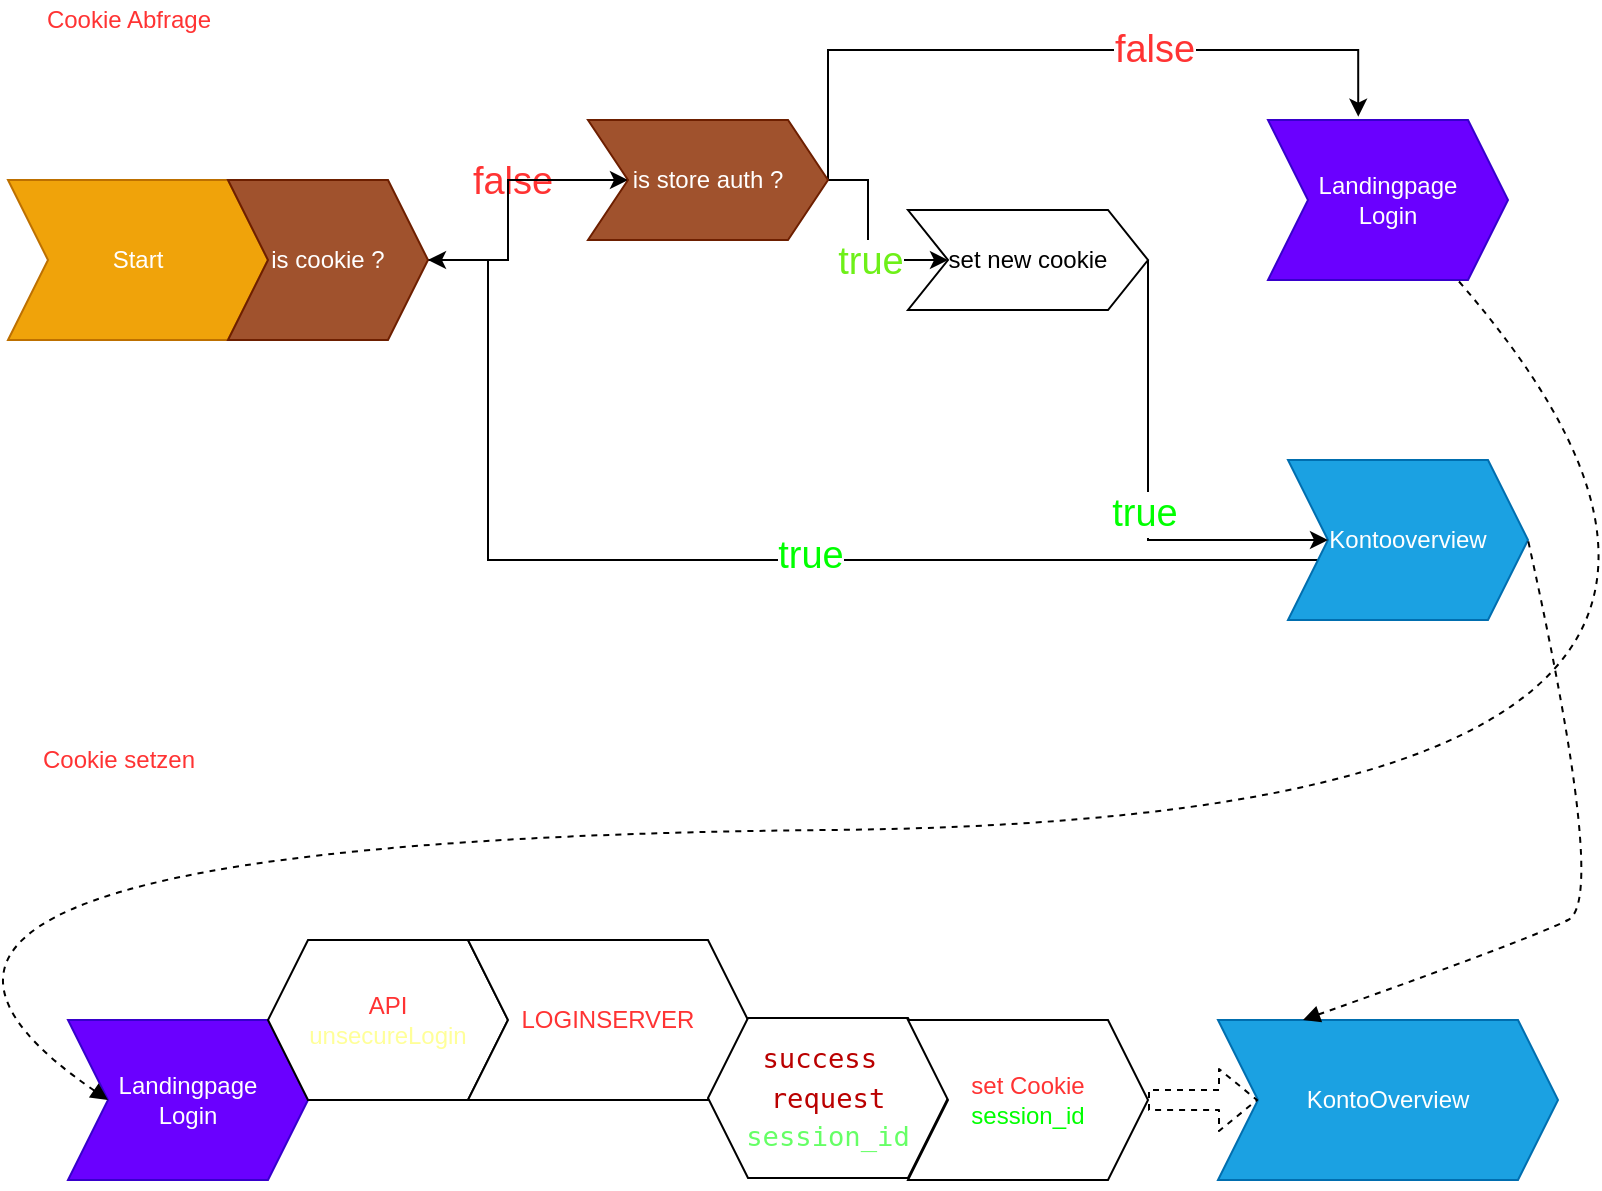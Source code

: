 <mxfile version="14.2.4" type="embed">
    <diagram id="01e3cn_y3fmrmVdLCV0V" name="Page-1">
        <mxGraphModel dx="1554" dy="302" grid="1" gridSize="10" guides="1" tooltips="1" connect="1" arrows="1" fold="1" page="1" pageScale="1" pageWidth="827" pageHeight="1169" math="0" shadow="0">
            <root>
                <mxCell id="0"/>
                <mxCell id="1" parent="0"/>
                <mxCell id="4" value="Start" style="shape=step;perimeter=stepPerimeter;whiteSpace=wrap;html=1;fixedSize=1;fillColor=#f0a30a;strokeColor=#BD7000;fontColor=#ffffff;" vertex="1" parent="1">
                    <mxGeometry y="100" width="130" height="80" as="geometry"/>
                </mxCell>
                <mxCell id="10" style="edgeStyle=orthogonalEdgeStyle;rounded=0;orthogonalLoop=1;jettySize=auto;html=1;exitX=1;exitY=0.5;exitDx=0;exitDy=0;" edge="1" parent="1" source="5" target="6">
                    <mxGeometry relative="1" as="geometry"/>
                </mxCell>
                <mxCell id="13" value="false" style="edgeLabel;html=1;align=center;verticalAlign=middle;resizable=0;points=[];fontColor=#FF3333;fontSize=19;" vertex="1" connectable="0" parent="10">
                    <mxGeometry x="0.133" y="-2" relative="1" as="geometry">
                        <mxPoint as="offset"/>
                    </mxGeometry>
                </mxCell>
                <mxCell id="11" style="edgeStyle=orthogonalEdgeStyle;rounded=0;orthogonalLoop=1;jettySize=auto;html=1;exitX=1;exitY=0.5;exitDx=0;exitDy=0;entryX=0;entryY=0.5;entryDx=0;entryDy=0;" edge="1" parent="1" source="5" target="7">
                    <mxGeometry relative="1" as="geometry">
                        <Array as="points">
                            <mxPoint x="240" y="140"/>
                            <mxPoint x="240" y="290"/>
                        </Array>
                    </mxGeometry>
                </mxCell>
                <mxCell id="12" value="true" style="edgeLabel;html=1;align=center;verticalAlign=middle;resizable=0;points=[];fontColor=#00FF00;fontSize=19;" vertex="1" connectable="0" parent="11">
                    <mxGeometry x="0.117" y="2" relative="1" as="geometry">
                        <mxPoint as="offset"/>
                    </mxGeometry>
                </mxCell>
                <mxCell id="5" value="is cookie ?" style="shape=step;perimeter=stepPerimeter;whiteSpace=wrap;html=1;fixedSize=1;fillColor=#a0522d;strokeColor=#6D1F00;fontColor=#ffffff;" vertex="1" parent="1">
                    <mxGeometry x="110" y="100" width="100" height="80" as="geometry"/>
                </mxCell>
                <mxCell id="16" style="edgeStyle=orthogonalEdgeStyle;rounded=0;orthogonalLoop=1;jettySize=auto;html=1;exitX=1;exitY=0.5;exitDx=0;exitDy=0;entryX=0.376;entryY=-0.021;entryDx=0;entryDy=0;entryPerimeter=0;" edge="1" parent="1" source="6" target="22">
                    <mxGeometry relative="1" as="geometry">
                        <mxPoint x="470" y="35" as="targetPoint"/>
                        <Array as="points">
                            <mxPoint x="410" y="35"/>
                            <mxPoint x="675" y="35"/>
                        </Array>
                    </mxGeometry>
                </mxCell>
                <mxCell id="19" value="false" style="edgeLabel;html=1;align=center;verticalAlign=middle;resizable=0;points=[];fontColor=#FF3333;fontSize=19;" vertex="1" connectable="0" parent="16">
                    <mxGeometry x="0.253" relative="1" as="geometry">
                        <mxPoint as="offset"/>
                    </mxGeometry>
                </mxCell>
                <mxCell id="17" style="edgeStyle=orthogonalEdgeStyle;rounded=0;orthogonalLoop=1;jettySize=auto;html=1;exitX=1;exitY=0.5;exitDx=0;exitDy=0;" edge="1" parent="1" source="6" target="14">
                    <mxGeometry relative="1" as="geometry"/>
                </mxCell>
                <mxCell id="18" value="true" style="edgeLabel;html=1;align=center;verticalAlign=middle;resizable=0;points=[];fontColor=#6EF018;fontSize=19;" vertex="1" connectable="0" parent="17">
                    <mxGeometry x="0.21" y="-1" relative="1" as="geometry">
                        <mxPoint as="offset"/>
                    </mxGeometry>
                </mxCell>
                <mxCell id="24" value="" style="edgeStyle=orthogonalEdgeStyle;rounded=0;orthogonalLoop=1;jettySize=auto;html=1;fontColor=#00FF00;" edge="1" parent="1" source="6" target="5">
                    <mxGeometry relative="1" as="geometry"/>
                </mxCell>
                <mxCell id="6" value="is store auth ?" style="shape=step;perimeter=stepPerimeter;whiteSpace=wrap;html=1;fixedSize=1;fillColor=#a0522d;strokeColor=#6D1F00;fontColor=#ffffff;" vertex="1" parent="1">
                    <mxGeometry x="290" y="70" width="120" height="60" as="geometry"/>
                </mxCell>
                <mxCell id="7" value="Kontooverview" style="shape=step;perimeter=stepPerimeter;whiteSpace=wrap;html=1;fixedSize=1;fillColor=#1ba1e2;strokeColor=#006EAF;fontColor=#ffffff;" vertex="1" parent="1">
                    <mxGeometry x="640" y="240" width="120" height="80" as="geometry"/>
                </mxCell>
                <mxCell id="20" style="edgeStyle=orthogonalEdgeStyle;rounded=0;orthogonalLoop=1;jettySize=auto;html=1;exitX=1;exitY=0.5;exitDx=0;exitDy=0;" edge="1" parent="1" source="14" target="7">
                    <mxGeometry relative="1" as="geometry">
                        <Array as="points">
                            <mxPoint x="570" y="280"/>
                        </Array>
                    </mxGeometry>
                </mxCell>
                <mxCell id="21" value="true" style="edgeLabel;html=1;align=center;verticalAlign=middle;resizable=0;points=[];fontColor=#00FF00;fontSize=19;" vertex="1" connectable="0" parent="20">
                    <mxGeometry x="0.103" y="-2" relative="1" as="geometry">
                        <mxPoint as="offset"/>
                    </mxGeometry>
                </mxCell>
                <mxCell id="14" value="set new cookie" style="shape=step;perimeter=stepPerimeter;whiteSpace=wrap;html=1;fixedSize=1;" vertex="1" parent="1">
                    <mxGeometry x="450" y="115" width="120" height="50" as="geometry"/>
                </mxCell>
                <mxCell id="22" value="Landingpage&lt;br&gt;Login" style="shape=step;perimeter=stepPerimeter;whiteSpace=wrap;html=1;fixedSize=1;fillColor=#6a00ff;strokeColor=#3700CC;fontColor=#ffffff;" vertex="1" parent="1">
                    <mxGeometry x="630" y="70" width="120" height="80" as="geometry"/>
                </mxCell>
                <mxCell id="27" value="Cookie Abfrage" style="text;html=1;align=center;verticalAlign=middle;resizable=0;points=[];autosize=1;fontColor=#FF3333;" vertex="1" parent="1">
                    <mxGeometry x="10" y="10" width="100" height="20" as="geometry"/>
                </mxCell>
                <mxCell id="29" value="Cookie setzen" style="text;html=1;align=center;verticalAlign=middle;resizable=0;points=[];autosize=1;fontColor=#FF3333;" vertex="1" parent="1">
                    <mxGeometry x="10" y="380" width="90" height="20" as="geometry"/>
                </mxCell>
                <mxCell id="31" value="&lt;font color=&quot;#ffffff&quot;&gt;Landingpage&lt;br&gt;Login&lt;/font&gt;" style="shape=step;perimeter=stepPerimeter;whiteSpace=wrap;html=1;fixedSize=1;fontColor=#ffffff;fillColor=#6a00ff;strokeColor=#3700CC;" vertex="1" parent="1">
                    <mxGeometry x="30" y="520" width="120" height="80" as="geometry"/>
                </mxCell>
                <mxCell id="32" value="API&lt;br&gt;&lt;font color=&quot;#ffff99&quot;&gt;unsecureLogin&lt;/font&gt;" style="shape=hexagon;perimeter=hexagonPerimeter2;whiteSpace=wrap;html=1;fixedSize=1;fontColor=#FF3333;" vertex="1" parent="1">
                    <mxGeometry x="130" y="480" width="120" height="80" as="geometry"/>
                </mxCell>
                <mxCell id="33" value="LOGINSERVER" style="shape=step;perimeter=stepPerimeter;whiteSpace=wrap;html=1;fixedSize=1;fontColor=#FF3333;" vertex="1" parent="1">
                    <mxGeometry x="230" y="480" width="140" height="80" as="geometry"/>
                </mxCell>
                <mxCell id="34" value="&lt;pre style=&quot;box-sizing: border-box ; font-family: , &amp;#34;consolas&amp;#34; , &amp;#34;liberation mono&amp;#34; , &amp;#34;menlo&amp;#34; , monospace ; font-size: 13.6px ; margin-top: 0px ; margin-bottom: 0px ; overflow-wrap: normal ; padding: 16px ; overflow: auto ; line-height: 1.45 ; border-radius: 6px ; word-break: normal&quot;&gt;&lt;span class=&quot;pl-s&quot; style=&quot;box-sizing: border-box&quot;&gt;&lt;font color=&quot;rgba(0, 0, 0, 0)&quot;&gt;success &lt;br/&gt;request&lt;br&gt;&lt;/font&gt;&lt;font color=&quot;#66ff66&quot;&gt;session_id&lt;/font&gt;&lt;/span&gt;&lt;span class=&quot;pl-s&quot; style=&quot;box-sizing: border-box&quot;&gt;&lt;br&gt;&lt;/span&gt;&lt;/pre&gt;" style="shape=hexagon;perimeter=hexagonPerimeter2;whiteSpace=wrap;html=1;fixedSize=1;fontColor=#FF3333;" vertex="1" parent="1">
                    <mxGeometry x="350" y="519" width="120" height="80" as="geometry"/>
                </mxCell>
                <mxCell id="35" value="set Cookie&lt;br&gt;&lt;font color=&quot;#00ff00&quot;&gt;session_id&lt;/font&gt;" style="shape=step;perimeter=stepPerimeter;whiteSpace=wrap;html=1;fixedSize=1;fontColor=#FF3333;" vertex="1" parent="1">
                    <mxGeometry x="450" y="520" width="120" height="80" as="geometry"/>
                </mxCell>
                <mxCell id="36" value="" style="curved=1;endArrow=none;html=1;fontColor=#FF3333;dashed=1;startArrow=block;endFill=0;exitX=0;exitY=0.5;exitDx=0;exitDy=0;" edge="1" parent="1" source="31" target="22">
                    <mxGeometry width="50" height="50" relative="1" as="geometry">
                        <mxPoint x="30" y="519" as="sourcePoint"/>
                        <mxPoint x="80" y="469" as="targetPoint"/>
                        <Array as="points">
                            <mxPoint x="-140" y="430"/>
                            <mxPoint x="960" y="420"/>
                        </Array>
                    </mxGeometry>
                </mxCell>
                <mxCell id="38" value="KontoOverview" style="shape=step;perimeter=stepPerimeter;whiteSpace=wrap;html=1;fixedSize=1;fontColor=#ffffff;fillColor=#1ba1e2;strokeColor=#006EAF;" vertex="1" parent="1">
                    <mxGeometry x="605" y="520" width="170" height="80" as="geometry"/>
                </mxCell>
                <mxCell id="39" value="" style="shape=flexArrow;endArrow=classic;html=1;dashed=1;fontColor=#FF3333;exitX=1;exitY=0.5;exitDx=0;exitDy=0;" edge="1" parent="1" source="35" target="38">
                    <mxGeometry width="50" height="50" relative="1" as="geometry">
                        <mxPoint x="190" y="330" as="sourcePoint"/>
                        <mxPoint x="240" y="280" as="targetPoint"/>
                    </mxGeometry>
                </mxCell>
                <mxCell id="40" value="" style="curved=1;endArrow=none;html=1;fontColor=#FF3333;dashed=1;startArrow=block;endFill=0;exitX=0.25;exitY=0;exitDx=0;exitDy=0;entryX=1;entryY=0.5;entryDx=0;entryDy=0;" edge="1" parent="1" source="38" target="7">
                    <mxGeometry width="50" height="50" relative="1" as="geometry">
                        <mxPoint x="60" y="570" as="sourcePoint"/>
                        <mxPoint x="734.839" y="160" as="targetPoint"/>
                        <Array as="points">
                            <mxPoint x="760" y="480"/>
                            <mxPoint x="800" y="460"/>
                        </Array>
                    </mxGeometry>
                </mxCell>
            </root>
        </mxGraphModel>
    </diagram>
</mxfile>